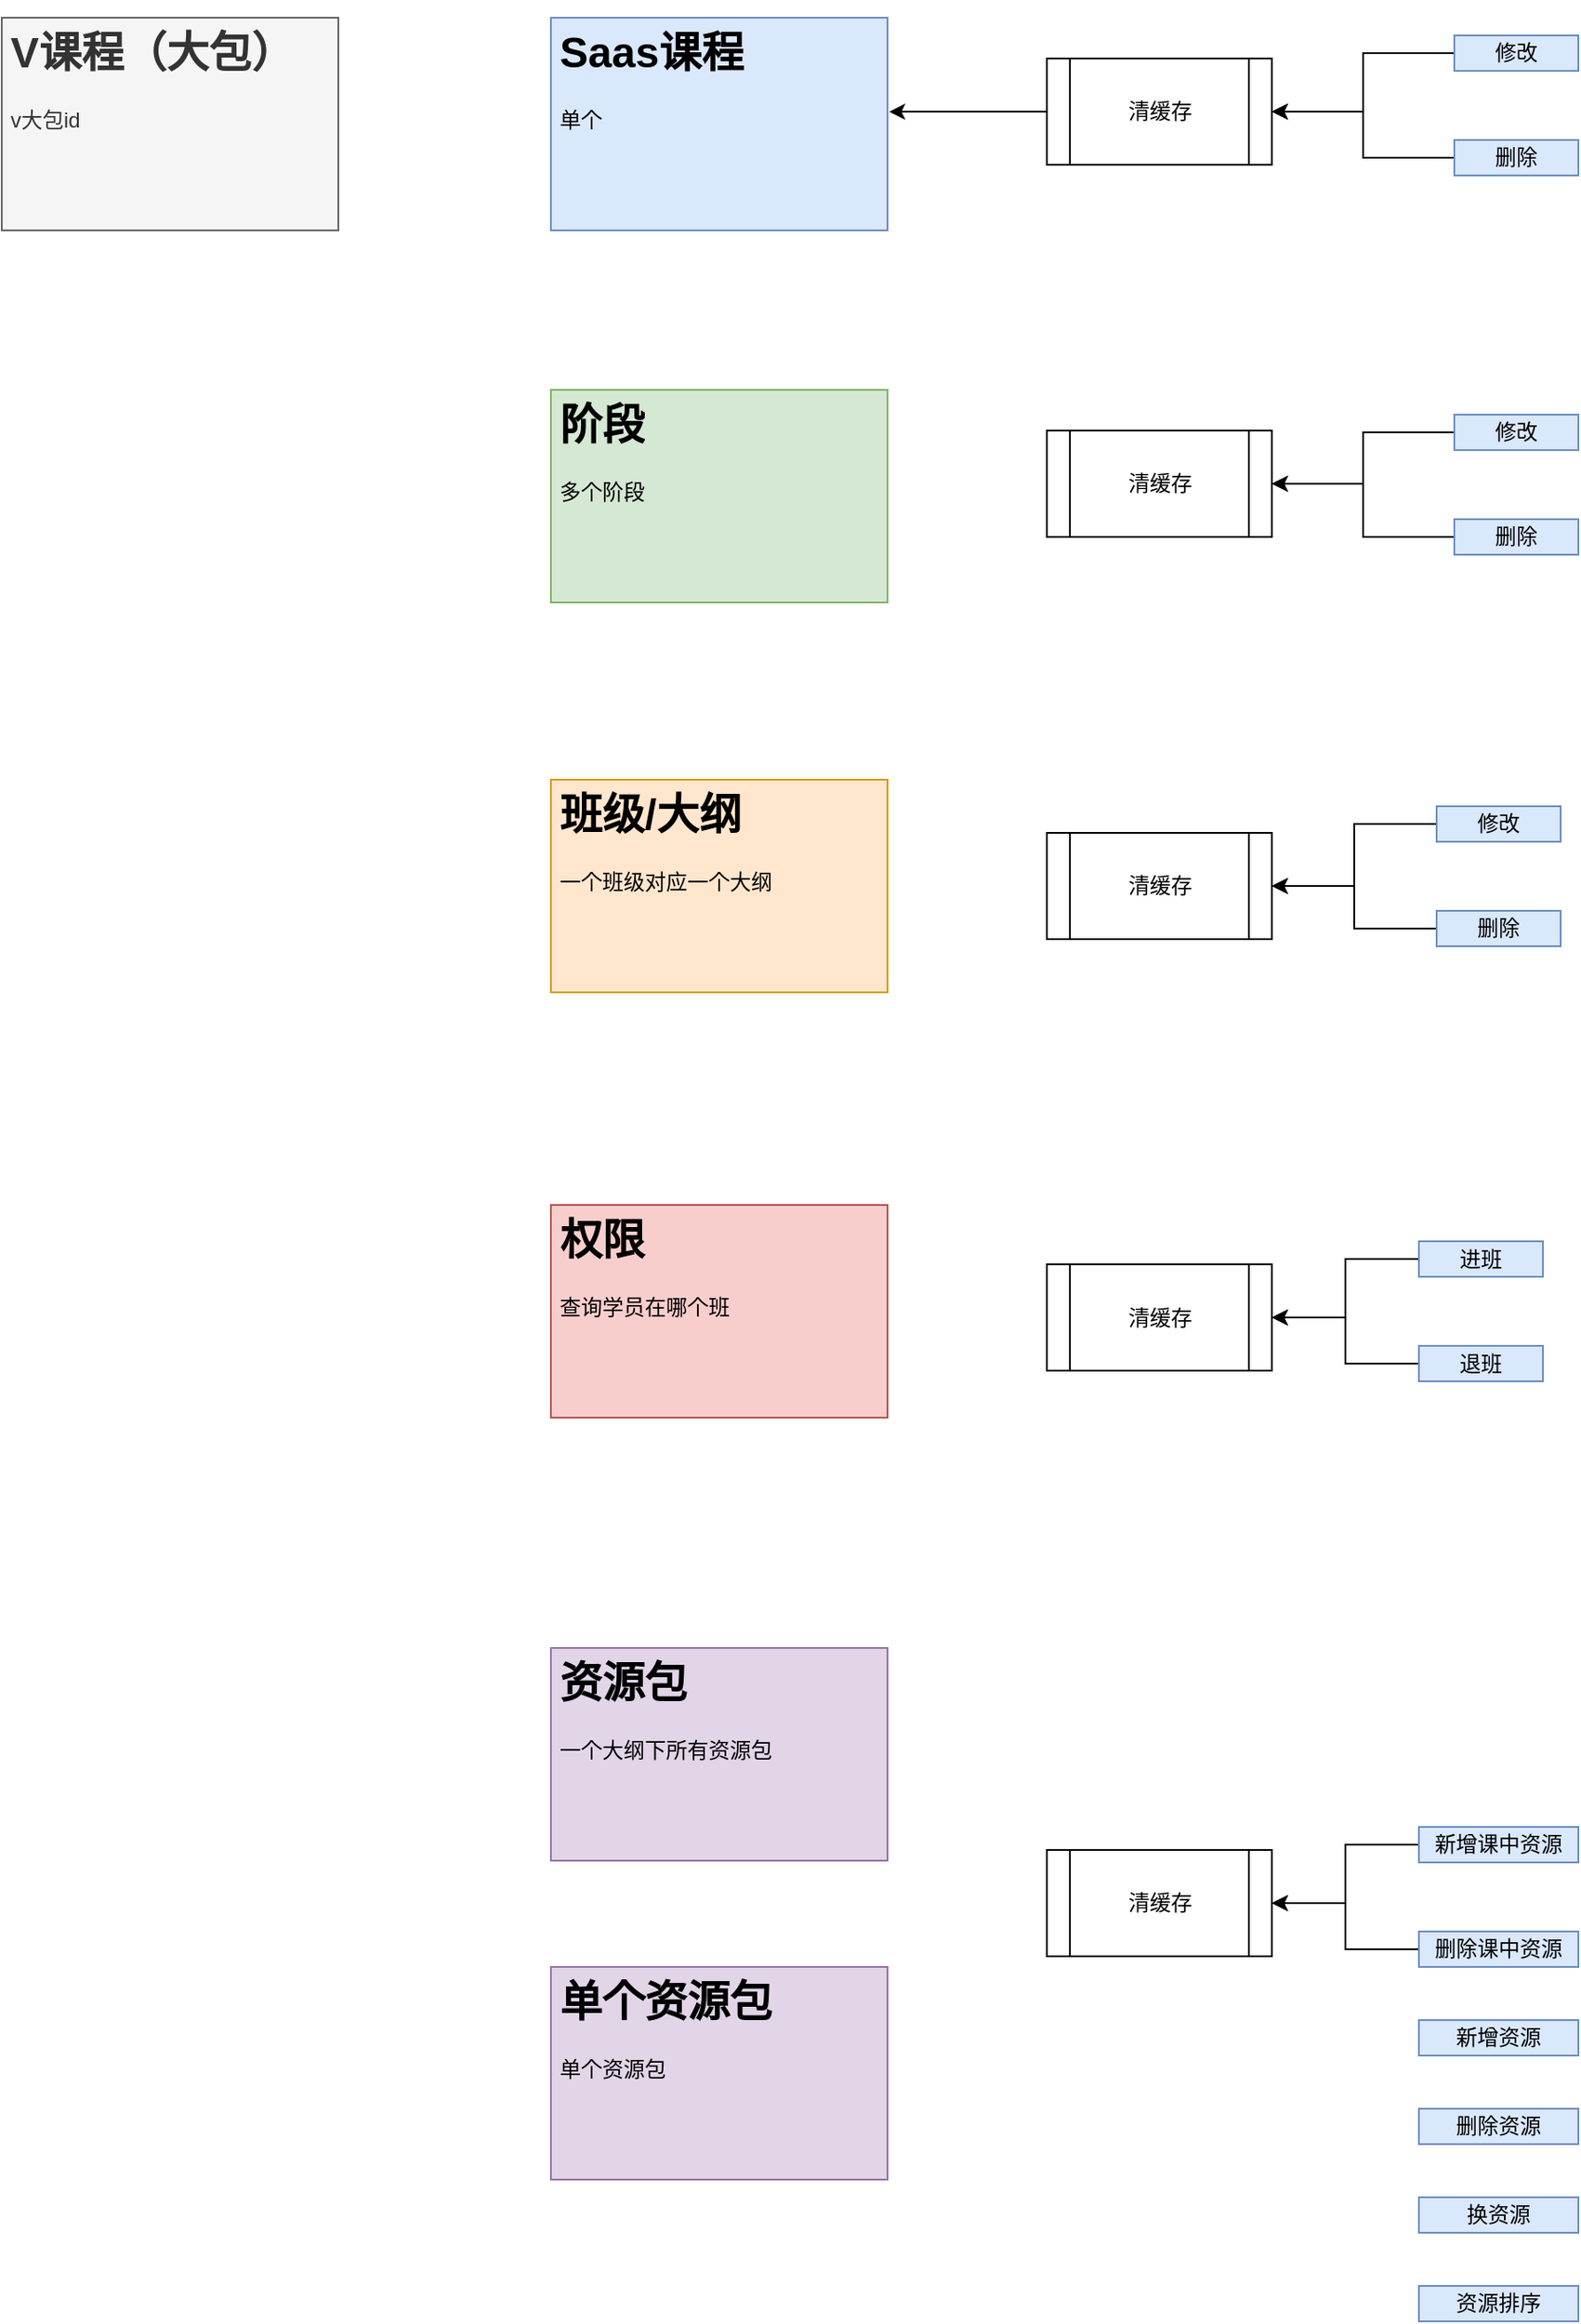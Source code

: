 <mxfile version="14.1.2" type="github">
  <diagram id="_S4IX8tKz0L9J5fmnnkv" name="Page-1">
    <mxGraphModel dx="1422" dy="762" grid="1" gridSize="10" guides="1" tooltips="1" connect="1" arrows="1" fold="1" page="1" pageScale="1" pageWidth="827" pageHeight="1169" math="0" shadow="0">
      <root>
        <mxCell id="0" />
        <mxCell id="1" parent="0" />
        <mxCell id="cGwsYhjdhrMvAT7uXr-K-2" value="&lt;h1&gt;&lt;font style=&quot;vertical-align: inherit&quot;&gt;&lt;font style=&quot;vertical-align: inherit&quot;&gt;&lt;font style=&quot;vertical-align: inherit&quot;&gt;V课程（大包）&lt;/font&gt;&lt;/font&gt;&lt;/font&gt;&lt;/h1&gt;&lt;p&gt;&lt;font style=&quot;vertical-align: inherit&quot;&gt;&lt;font style=&quot;vertical-align: inherit&quot;&gt;v大包id&lt;/font&gt;&lt;/font&gt;&lt;/p&gt;" style="text;html=1;spacing=5;spacingTop=-20;whiteSpace=wrap;overflow=hidden;rounded=0;fillColor=#f5f5f5;strokeColor=#666666;fontColor=#333333;" vertex="1" parent="1">
          <mxGeometry x="90" y="140" width="190" height="120" as="geometry" />
        </mxCell>
        <mxCell id="cGwsYhjdhrMvAT7uXr-K-3" value="&lt;h1&gt;Saas课程&lt;/h1&gt;&lt;p&gt;单个&lt;/p&gt;" style="text;html=1;strokeColor=#6c8ebf;fillColor=#dae8fc;spacing=5;spacingTop=-20;whiteSpace=wrap;overflow=hidden;rounded=0;" vertex="1" parent="1">
          <mxGeometry x="400" y="140" width="190" height="120" as="geometry" />
        </mxCell>
        <mxCell id="cGwsYhjdhrMvAT7uXr-K-4" value="&lt;h1&gt;阶段&lt;/h1&gt;&lt;p&gt;多个阶段&lt;/p&gt;" style="text;html=1;strokeColor=#82b366;fillColor=#d5e8d4;spacing=5;spacingTop=-20;whiteSpace=wrap;overflow=hidden;rounded=0;" vertex="1" parent="1">
          <mxGeometry x="400" y="350" width="190" height="120" as="geometry" />
        </mxCell>
        <mxCell id="cGwsYhjdhrMvAT7uXr-K-5" value="&lt;h1&gt;班级/大纲&lt;/h1&gt;&lt;p&gt;一个班级对应一个大纲&lt;/p&gt;" style="text;html=1;strokeColor=#d79b00;fillColor=#ffe6cc;spacing=5;spacingTop=-20;whiteSpace=wrap;overflow=hidden;rounded=0;" vertex="1" parent="1">
          <mxGeometry x="400" y="570" width="190" height="120" as="geometry" />
        </mxCell>
        <mxCell id="cGwsYhjdhrMvAT7uXr-K-6" value="&lt;h1&gt;权限&lt;/h1&gt;&lt;p&gt;查询学员在哪个班&lt;/p&gt;" style="text;html=1;strokeColor=#b85450;fillColor=#f8cecc;spacing=5;spacingTop=-20;whiteSpace=wrap;overflow=hidden;rounded=0;" vertex="1" parent="1">
          <mxGeometry x="400" y="810" width="190" height="120" as="geometry" />
        </mxCell>
        <mxCell id="cGwsYhjdhrMvAT7uXr-K-7" value="&lt;h1&gt;资源包&lt;/h1&gt;&lt;p&gt;一个大纲下所有资源包&lt;/p&gt;" style="text;html=1;strokeColor=#9673a6;fillColor=#e1d5e7;spacing=5;spacingTop=-20;whiteSpace=wrap;overflow=hidden;rounded=0;" vertex="1" parent="1">
          <mxGeometry x="400" y="1060" width="190" height="120" as="geometry" />
        </mxCell>
        <mxCell id="cGwsYhjdhrMvAT7uXr-K-8" value="&lt;h1&gt;单个资源包&lt;/h1&gt;&lt;p&gt;单个资源包&lt;/p&gt;" style="text;html=1;strokeColor=#9673a6;fillColor=#e1d5e7;spacing=5;spacingTop=-20;whiteSpace=wrap;overflow=hidden;rounded=0;" vertex="1" parent="1">
          <mxGeometry x="400" y="1240" width="190" height="120" as="geometry" />
        </mxCell>
        <mxCell id="cGwsYhjdhrMvAT7uXr-K-13" style="edgeStyle=orthogonalEdgeStyle;rounded=0;orthogonalLoop=1;jettySize=auto;html=1;entryX=1.005;entryY=0.442;entryDx=0;entryDy=0;entryPerimeter=0;" edge="1" parent="1" source="cGwsYhjdhrMvAT7uXr-K-9" target="cGwsYhjdhrMvAT7uXr-K-3">
          <mxGeometry relative="1" as="geometry" />
        </mxCell>
        <mxCell id="cGwsYhjdhrMvAT7uXr-K-9" value="&lt;span&gt;清缓存&lt;/span&gt;" style="shape=process;whiteSpace=wrap;html=1;backgroundOutline=1;" vertex="1" parent="1">
          <mxGeometry x="680" y="163" width="127" height="60" as="geometry" />
        </mxCell>
        <mxCell id="cGwsYhjdhrMvAT7uXr-K-15" style="edgeStyle=orthogonalEdgeStyle;rounded=0;orthogonalLoop=1;jettySize=auto;html=1;entryX=1;entryY=0.5;entryDx=0;entryDy=0;" edge="1" parent="1" source="cGwsYhjdhrMvAT7uXr-K-10" target="cGwsYhjdhrMvAT7uXr-K-9">
          <mxGeometry relative="1" as="geometry" />
        </mxCell>
        <mxCell id="cGwsYhjdhrMvAT7uXr-K-10" value="修改" style="text;html=1;strokeColor=#6c8ebf;fillColor=#dae8fc;align=center;verticalAlign=middle;whiteSpace=wrap;rounded=0;" vertex="1" parent="1">
          <mxGeometry x="910" y="150" width="70" height="20" as="geometry" />
        </mxCell>
        <mxCell id="cGwsYhjdhrMvAT7uXr-K-14" style="edgeStyle=orthogonalEdgeStyle;rounded=0;orthogonalLoop=1;jettySize=auto;html=1;entryX=1;entryY=0.5;entryDx=0;entryDy=0;" edge="1" parent="1" source="cGwsYhjdhrMvAT7uXr-K-11" target="cGwsYhjdhrMvAT7uXr-K-9">
          <mxGeometry relative="1" as="geometry" />
        </mxCell>
        <mxCell id="cGwsYhjdhrMvAT7uXr-K-11" value="删除" style="text;html=1;strokeColor=#6c8ebf;fillColor=#dae8fc;align=center;verticalAlign=middle;whiteSpace=wrap;rounded=0;" vertex="1" parent="1">
          <mxGeometry x="910" y="209" width="70" height="20" as="geometry" />
        </mxCell>
        <mxCell id="cGwsYhjdhrMvAT7uXr-K-16" value="&lt;span&gt;清缓存&lt;/span&gt;" style="shape=process;whiteSpace=wrap;html=1;backgroundOutline=1;" vertex="1" parent="1">
          <mxGeometry x="680" y="373" width="127" height="60" as="geometry" />
        </mxCell>
        <mxCell id="cGwsYhjdhrMvAT7uXr-K-17" style="edgeStyle=orthogonalEdgeStyle;rounded=0;orthogonalLoop=1;jettySize=auto;html=1;entryX=1;entryY=0.5;entryDx=0;entryDy=0;" edge="1" parent="1" source="cGwsYhjdhrMvAT7uXr-K-18" target="cGwsYhjdhrMvAT7uXr-K-16">
          <mxGeometry relative="1" as="geometry" />
        </mxCell>
        <mxCell id="cGwsYhjdhrMvAT7uXr-K-18" value="修改" style="text;html=1;strokeColor=#6c8ebf;fillColor=#dae8fc;align=center;verticalAlign=middle;whiteSpace=wrap;rounded=0;" vertex="1" parent="1">
          <mxGeometry x="910" y="364" width="70" height="20" as="geometry" />
        </mxCell>
        <mxCell id="cGwsYhjdhrMvAT7uXr-K-19" style="edgeStyle=orthogonalEdgeStyle;rounded=0;orthogonalLoop=1;jettySize=auto;html=1;entryX=1;entryY=0.5;entryDx=0;entryDy=0;" edge="1" parent="1" source="cGwsYhjdhrMvAT7uXr-K-20" target="cGwsYhjdhrMvAT7uXr-K-16">
          <mxGeometry relative="1" as="geometry" />
        </mxCell>
        <mxCell id="cGwsYhjdhrMvAT7uXr-K-20" value="删除" style="text;html=1;strokeColor=#6c8ebf;fillColor=#dae8fc;align=center;verticalAlign=middle;whiteSpace=wrap;rounded=0;" vertex="1" parent="1">
          <mxGeometry x="910" y="423" width="70" height="20" as="geometry" />
        </mxCell>
        <mxCell id="cGwsYhjdhrMvAT7uXr-K-21" value="&lt;span&gt;清缓存&lt;/span&gt;" style="shape=process;whiteSpace=wrap;html=1;backgroundOutline=1;" vertex="1" parent="1">
          <mxGeometry x="680" y="600" width="127" height="60" as="geometry" />
        </mxCell>
        <mxCell id="cGwsYhjdhrMvAT7uXr-K-22" style="edgeStyle=orthogonalEdgeStyle;rounded=0;orthogonalLoop=1;jettySize=auto;html=1;entryX=1;entryY=0.5;entryDx=0;entryDy=0;" edge="1" parent="1" source="cGwsYhjdhrMvAT7uXr-K-23" target="cGwsYhjdhrMvAT7uXr-K-21">
          <mxGeometry relative="1" as="geometry" />
        </mxCell>
        <mxCell id="cGwsYhjdhrMvAT7uXr-K-23" value="修改" style="text;html=1;strokeColor=#6c8ebf;fillColor=#dae8fc;align=center;verticalAlign=middle;whiteSpace=wrap;rounded=0;" vertex="1" parent="1">
          <mxGeometry x="900" y="585" width="70" height="20" as="geometry" />
        </mxCell>
        <mxCell id="cGwsYhjdhrMvAT7uXr-K-24" style="edgeStyle=orthogonalEdgeStyle;rounded=0;orthogonalLoop=1;jettySize=auto;html=1;entryX=1;entryY=0.5;entryDx=0;entryDy=0;" edge="1" parent="1" source="cGwsYhjdhrMvAT7uXr-K-25" target="cGwsYhjdhrMvAT7uXr-K-21">
          <mxGeometry relative="1" as="geometry" />
        </mxCell>
        <mxCell id="cGwsYhjdhrMvAT7uXr-K-25" value="删除" style="text;html=1;strokeColor=#6c8ebf;fillColor=#dae8fc;align=center;verticalAlign=middle;whiteSpace=wrap;rounded=0;" vertex="1" parent="1">
          <mxGeometry x="900" y="644" width="70" height="20" as="geometry" />
        </mxCell>
        <mxCell id="cGwsYhjdhrMvAT7uXr-K-26" value="&lt;span&gt;清缓存&lt;/span&gt;" style="shape=process;whiteSpace=wrap;html=1;backgroundOutline=1;" vertex="1" parent="1">
          <mxGeometry x="680" y="843.5" width="127" height="60" as="geometry" />
        </mxCell>
        <mxCell id="cGwsYhjdhrMvAT7uXr-K-27" style="edgeStyle=orthogonalEdgeStyle;rounded=0;orthogonalLoop=1;jettySize=auto;html=1;entryX=1;entryY=0.5;entryDx=0;entryDy=0;" edge="1" parent="1" source="cGwsYhjdhrMvAT7uXr-K-28" target="cGwsYhjdhrMvAT7uXr-K-26">
          <mxGeometry relative="1" as="geometry" />
        </mxCell>
        <mxCell id="cGwsYhjdhrMvAT7uXr-K-28" value="进班" style="text;html=1;strokeColor=#6c8ebf;fillColor=#dae8fc;align=center;verticalAlign=middle;whiteSpace=wrap;rounded=0;" vertex="1" parent="1">
          <mxGeometry x="890" y="830.5" width="70" height="20" as="geometry" />
        </mxCell>
        <mxCell id="cGwsYhjdhrMvAT7uXr-K-29" style="edgeStyle=orthogonalEdgeStyle;rounded=0;orthogonalLoop=1;jettySize=auto;html=1;entryX=1;entryY=0.5;entryDx=0;entryDy=0;" edge="1" parent="1" source="cGwsYhjdhrMvAT7uXr-K-30" target="cGwsYhjdhrMvAT7uXr-K-26">
          <mxGeometry relative="1" as="geometry" />
        </mxCell>
        <mxCell id="cGwsYhjdhrMvAT7uXr-K-30" value="退班" style="text;html=1;strokeColor=#6c8ebf;fillColor=#dae8fc;align=center;verticalAlign=middle;whiteSpace=wrap;rounded=0;" vertex="1" parent="1">
          <mxGeometry x="890" y="889.5" width="70" height="20" as="geometry" />
        </mxCell>
        <mxCell id="cGwsYhjdhrMvAT7uXr-K-31" value="&lt;span&gt;清缓存&lt;/span&gt;" style="shape=process;whiteSpace=wrap;html=1;backgroundOutline=1;" vertex="1" parent="1">
          <mxGeometry x="680" y="1174" width="127" height="60" as="geometry" />
        </mxCell>
        <mxCell id="cGwsYhjdhrMvAT7uXr-K-32" style="edgeStyle=orthogonalEdgeStyle;rounded=0;orthogonalLoop=1;jettySize=auto;html=1;entryX=1;entryY=0.5;entryDx=0;entryDy=0;" edge="1" parent="1" source="cGwsYhjdhrMvAT7uXr-K-33" target="cGwsYhjdhrMvAT7uXr-K-31">
          <mxGeometry relative="1" as="geometry" />
        </mxCell>
        <mxCell id="cGwsYhjdhrMvAT7uXr-K-33" value="新增课中资源" style="text;html=1;strokeColor=#6c8ebf;fillColor=#dae8fc;align=center;verticalAlign=middle;whiteSpace=wrap;rounded=0;" vertex="1" parent="1">
          <mxGeometry x="890" y="1161" width="90" height="20" as="geometry" />
        </mxCell>
        <mxCell id="cGwsYhjdhrMvAT7uXr-K-34" style="edgeStyle=orthogonalEdgeStyle;rounded=0;orthogonalLoop=1;jettySize=auto;html=1;entryX=1;entryY=0.5;entryDx=0;entryDy=0;" edge="1" parent="1" source="cGwsYhjdhrMvAT7uXr-K-35" target="cGwsYhjdhrMvAT7uXr-K-31">
          <mxGeometry relative="1" as="geometry" />
        </mxCell>
        <mxCell id="cGwsYhjdhrMvAT7uXr-K-35" value="删除课中资源" style="text;html=1;strokeColor=#6c8ebf;fillColor=#dae8fc;align=center;verticalAlign=middle;whiteSpace=wrap;rounded=0;" vertex="1" parent="1">
          <mxGeometry x="890" y="1220" width="90" height="20" as="geometry" />
        </mxCell>
        <mxCell id="cGwsYhjdhrMvAT7uXr-K-36" value="新增资源" style="text;html=1;strokeColor=#6c8ebf;fillColor=#dae8fc;align=center;verticalAlign=middle;whiteSpace=wrap;rounded=0;" vertex="1" parent="1">
          <mxGeometry x="890" y="1270" width="90" height="20" as="geometry" />
        </mxCell>
        <mxCell id="cGwsYhjdhrMvAT7uXr-K-37" value="删除资源" style="text;html=1;strokeColor=#6c8ebf;fillColor=#dae8fc;align=center;verticalAlign=middle;whiteSpace=wrap;rounded=0;" vertex="1" parent="1">
          <mxGeometry x="890" y="1320" width="90" height="20" as="geometry" />
        </mxCell>
        <mxCell id="cGwsYhjdhrMvAT7uXr-K-38" value="换资源" style="text;html=1;strokeColor=#6c8ebf;fillColor=#dae8fc;align=center;verticalAlign=middle;whiteSpace=wrap;rounded=0;" vertex="1" parent="1">
          <mxGeometry x="890" y="1370" width="90" height="20" as="geometry" />
        </mxCell>
        <mxCell id="cGwsYhjdhrMvAT7uXr-K-39" value="资源排序" style="text;html=1;strokeColor=#6c8ebf;fillColor=#dae8fc;align=center;verticalAlign=middle;whiteSpace=wrap;rounded=0;" vertex="1" parent="1">
          <mxGeometry x="890" y="1420" width="90" height="20" as="geometry" />
        </mxCell>
      </root>
    </mxGraphModel>
  </diagram>
</mxfile>
